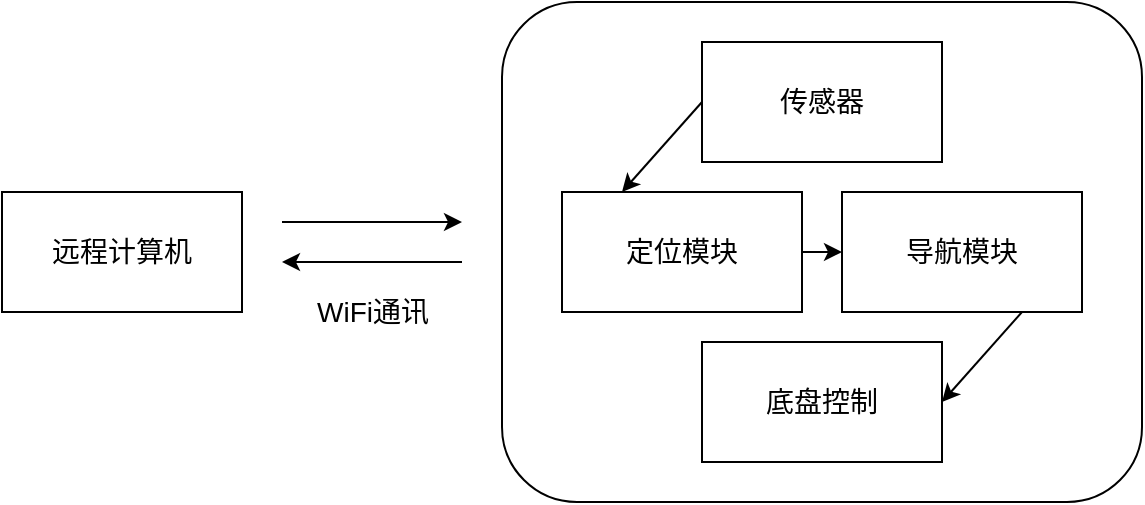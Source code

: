 <mxfile version="11.1.4" type="github"><diagram id="dqOhAQqdwh11X6mdpLrl" name="Page-1"><mxGraphModel dx="946" dy="579" grid="1" gridSize="10" guides="1" tooltips="1" connect="1" arrows="1" fold="1" page="1" pageScale="1" pageWidth="827" pageHeight="1169" math="0" shadow="0"><root><mxCell id="0"/><mxCell id="1" parent="0"/><mxCell id="FKGkeLAvq8AaD-hFXDAd-53" value="" style="rounded=1;whiteSpace=wrap;html=1;strokeWidth=1;fontSize=14;" vertex="1" parent="1"><mxGeometry x="430" y="110" width="320" height="250" as="geometry"/></mxCell><mxCell id="FKGkeLAvq8AaD-hFXDAd-59" value="远程计算机" style="rounded=0;whiteSpace=wrap;html=1;strokeWidth=1;fontSize=14;" vertex="1" parent="1"><mxGeometry x="180" y="205" width="120" height="60" as="geometry"/></mxCell><mxCell id="FKGkeLAvq8AaD-hFXDAd-60" value="传感器" style="rounded=0;whiteSpace=wrap;html=1;strokeWidth=1;fontSize=14;" vertex="1" parent="1"><mxGeometry x="530" y="130" width="120" height="60" as="geometry"/></mxCell><mxCell id="FKGkeLAvq8AaD-hFXDAd-61" value="定位模块" style="rounded=0;whiteSpace=wrap;html=1;strokeWidth=1;fontSize=14;" vertex="1" parent="1"><mxGeometry x="460" y="205" width="120" height="60" as="geometry"/></mxCell><mxCell id="FKGkeLAvq8AaD-hFXDAd-62" value="导航模块" style="rounded=0;whiteSpace=wrap;html=1;strokeWidth=1;fontSize=14;" vertex="1" parent="1"><mxGeometry x="600" y="205" width="120" height="60" as="geometry"/></mxCell><mxCell id="FKGkeLAvq8AaD-hFXDAd-63" value="底盘控制" style="rounded=0;whiteSpace=wrap;html=1;strokeWidth=1;fontSize=14;" vertex="1" parent="1"><mxGeometry x="530" y="280" width="120" height="60" as="geometry"/></mxCell><mxCell id="FKGkeLAvq8AaD-hFXDAd-64" value="" style="endArrow=classic;html=1;strokeWidth=1;fontSize=14;" edge="1" parent="1"><mxGeometry width="50" height="50" relative="1" as="geometry"><mxPoint x="320" y="220" as="sourcePoint"/><mxPoint x="410" y="220" as="targetPoint"/></mxGeometry></mxCell><mxCell id="FKGkeLAvq8AaD-hFXDAd-65" value="" style="endArrow=classic;html=1;strokeWidth=1;fontSize=14;" edge="1" parent="1"><mxGeometry width="50" height="50" relative="1" as="geometry"><mxPoint x="410" y="240" as="sourcePoint"/><mxPoint x="320" y="240" as="targetPoint"/></mxGeometry></mxCell><mxCell id="FKGkeLAvq8AaD-hFXDAd-67" value="WiFi通讯" style="text;html=1;strokeColor=none;fillColor=none;align=center;verticalAlign=middle;whiteSpace=wrap;rounded=0;fontSize=14;" vertex="1" parent="1"><mxGeometry x="332.5" y="255" width="65" height="20" as="geometry"/></mxCell><mxCell id="FKGkeLAvq8AaD-hFXDAd-68" value="" style="endArrow=classic;html=1;strokeWidth=1;fontSize=14;exitX=0;exitY=0.5;exitDx=0;exitDy=0;entryX=0.25;entryY=0;entryDx=0;entryDy=0;" edge="1" parent="1" source="FKGkeLAvq8AaD-hFXDAd-60" target="FKGkeLAvq8AaD-hFXDAd-61"><mxGeometry width="50" height="50" relative="1" as="geometry"><mxPoint x="480" y="205" as="sourcePoint"/><mxPoint x="370" y="360" as="targetPoint"/></mxGeometry></mxCell><mxCell id="FKGkeLAvq8AaD-hFXDAd-69" value="" style="endArrow=classic;html=1;strokeWidth=1;fontSize=14;exitX=1;exitY=0.5;exitDx=0;exitDy=0;entryX=0;entryY=0.5;entryDx=0;entryDy=0;" edge="1" parent="1" source="FKGkeLAvq8AaD-hFXDAd-61" target="FKGkeLAvq8AaD-hFXDAd-62"><mxGeometry width="50" height="50" relative="1" as="geometry"><mxPoint x="540" y="170" as="sourcePoint"/><mxPoint x="500" y="215" as="targetPoint"/></mxGeometry></mxCell><mxCell id="FKGkeLAvq8AaD-hFXDAd-73" value="" style="endArrow=classic;html=1;strokeWidth=1;fontSize=14;exitX=0.75;exitY=1;exitDx=0;exitDy=0;entryX=1;entryY=0.5;entryDx=0;entryDy=0;" edge="1" parent="1" source="FKGkeLAvq8AaD-hFXDAd-62" target="FKGkeLAvq8AaD-hFXDAd-63"><mxGeometry width="50" height="50" relative="1" as="geometry"><mxPoint x="540" y="170" as="sourcePoint"/><mxPoint x="500" y="215" as="targetPoint"/></mxGeometry></mxCell></root></mxGraphModel></diagram></mxfile>